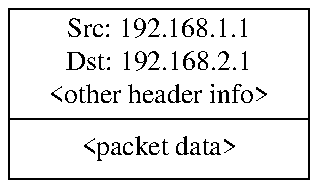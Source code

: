 .\" $FreeBSD: doc/share/images/books/handbook/security/ipsec-out-pkt.pic,v 1.2 2007/05/19 20:23:58 therek Exp $
.PS

A:	box wid 1.5 ht 0.55 "Src: 192.168.1.1" "Dst: 192.168.2.1" \
	  "<other header info>";

B:	box wid 1.5 ht 0.3 "<packet data>" with .n at A.s;

.PE
